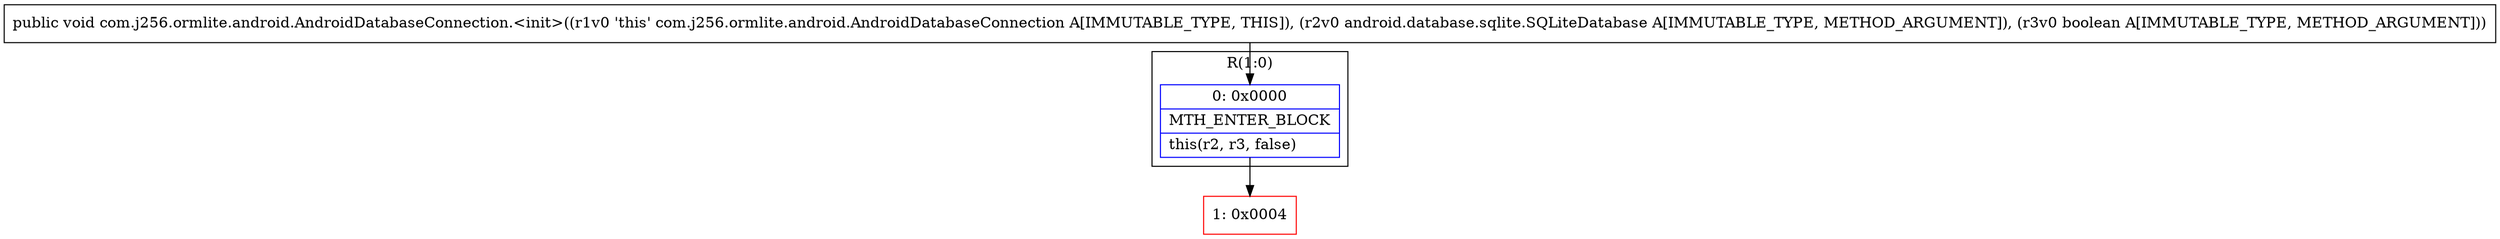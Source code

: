 digraph "CFG forcom.j256.ormlite.android.AndroidDatabaseConnection.\<init\>(Landroid\/database\/sqlite\/SQLiteDatabase;Z)V" {
subgraph cluster_Region_309318847 {
label = "R(1:0)";
node [shape=record,color=blue];
Node_0 [shape=record,label="{0\:\ 0x0000|MTH_ENTER_BLOCK\l|this(r2, r3, false)\l}"];
}
Node_1 [shape=record,color=red,label="{1\:\ 0x0004}"];
MethodNode[shape=record,label="{public void com.j256.ormlite.android.AndroidDatabaseConnection.\<init\>((r1v0 'this' com.j256.ormlite.android.AndroidDatabaseConnection A[IMMUTABLE_TYPE, THIS]), (r2v0 android.database.sqlite.SQLiteDatabase A[IMMUTABLE_TYPE, METHOD_ARGUMENT]), (r3v0 boolean A[IMMUTABLE_TYPE, METHOD_ARGUMENT])) }"];
MethodNode -> Node_0;
Node_0 -> Node_1;
}

